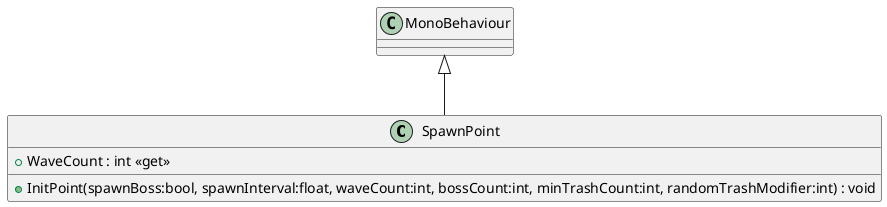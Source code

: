 @startuml
class SpawnPoint {
    + WaveCount : int <<get>>
    + InitPoint(spawnBoss:bool, spawnInterval:float, waveCount:int, bossCount:int, minTrashCount:int, randomTrashModifier:int) : void
}
MonoBehaviour <|-- SpawnPoint
@enduml
